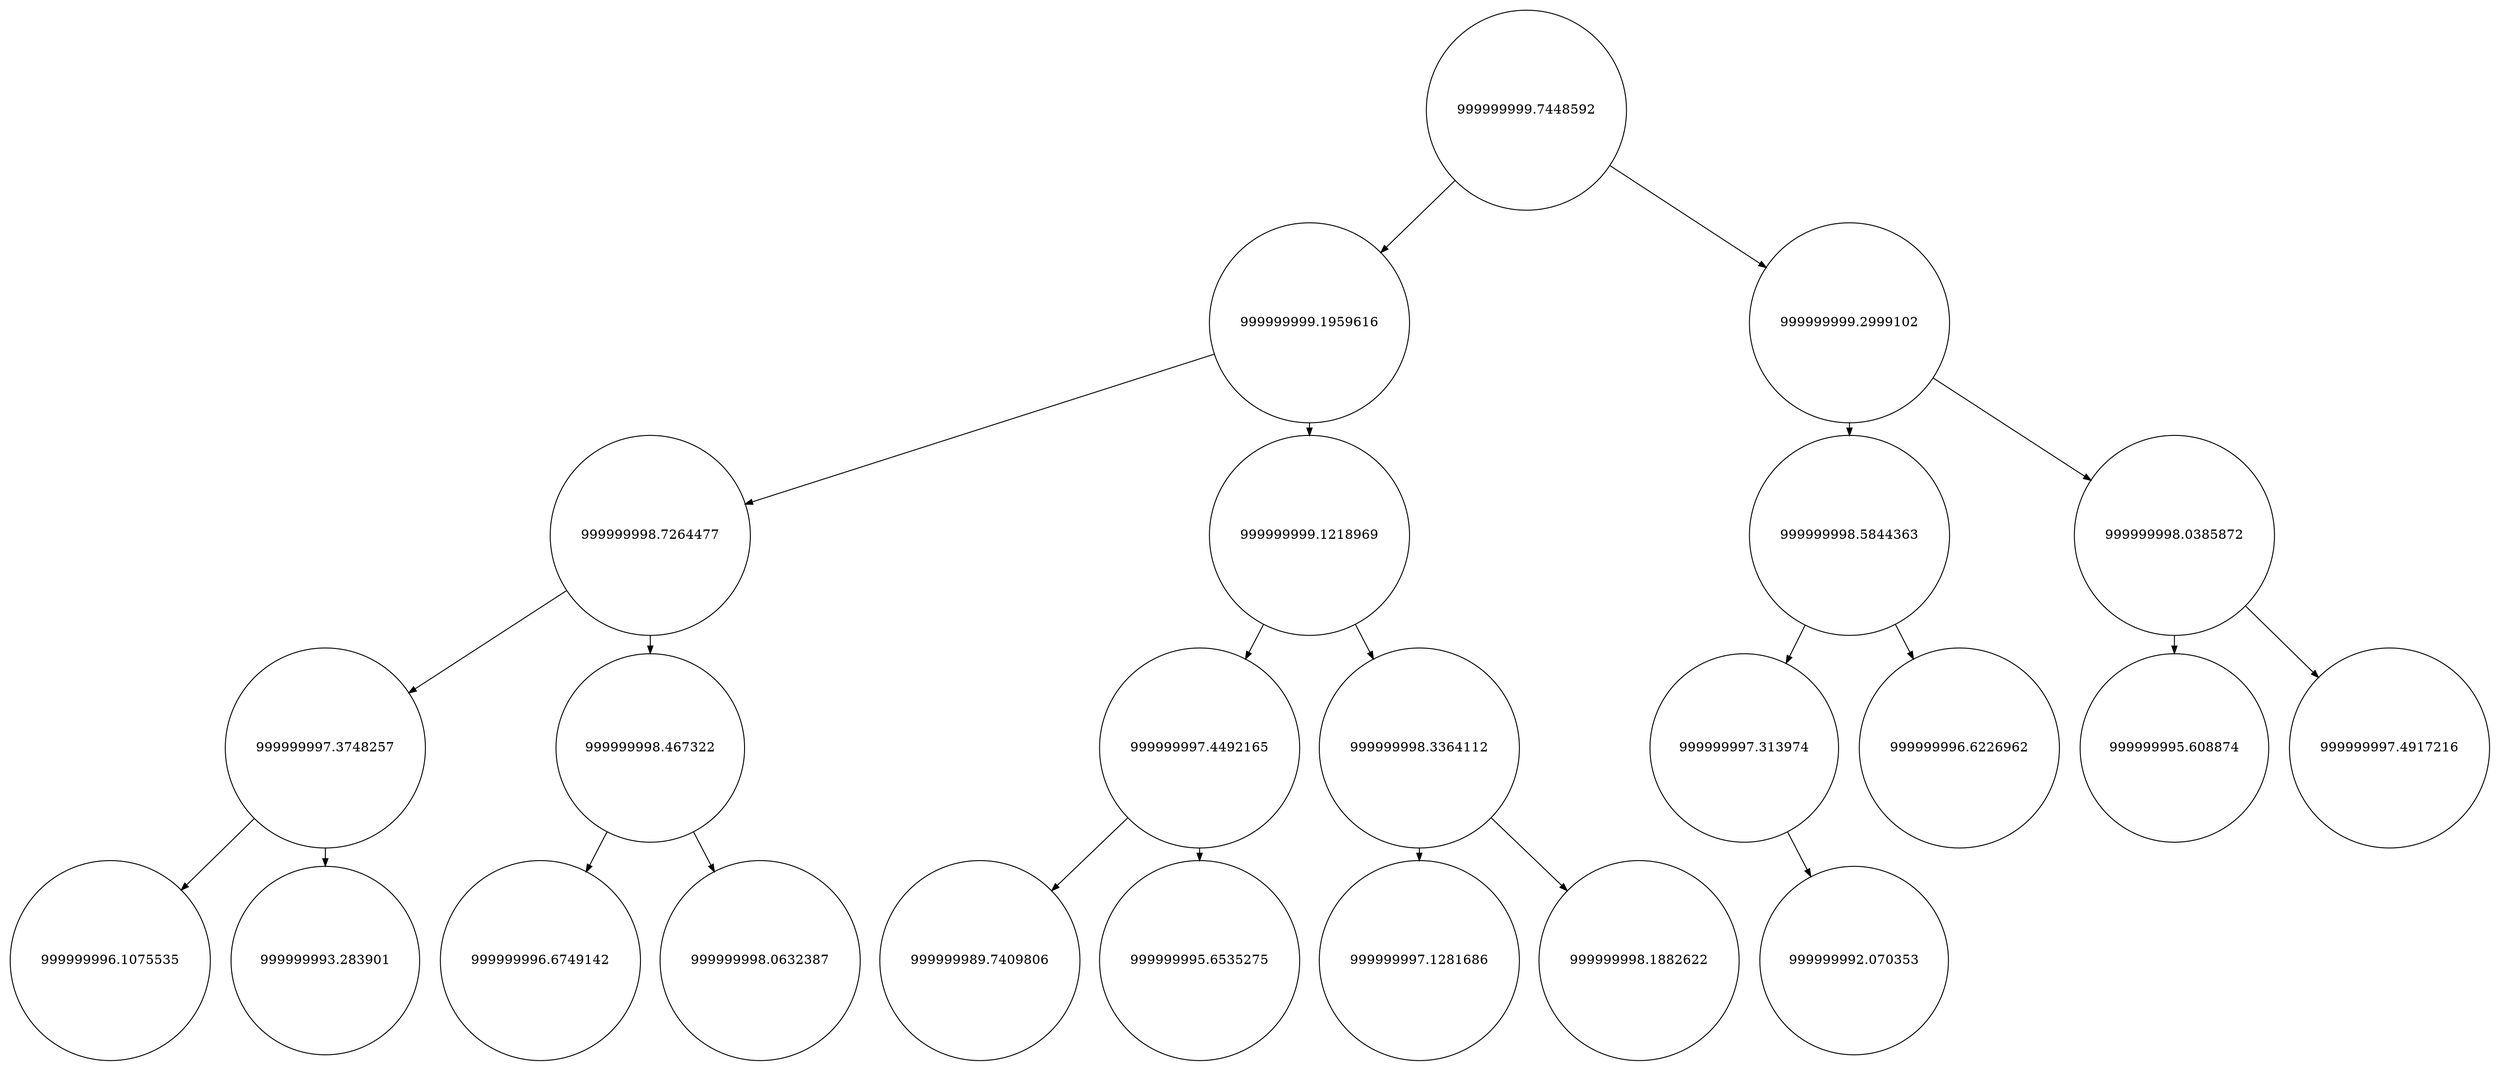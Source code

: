 
    digraph G {
    nodesep=0.3;
    ranksep=0.2;
    margin=0.1;
    node [shape=circle];
    edge [arrowsize=0.8];
    1 -> 2[side=left];
1 -> 3;
2 -> 4[side=left];
2 -> 5;
3 -> 6[side=left];
3 -> 7;
4 -> 8[side=left];
4 -> 9;
5 -> 10[side=left];
5 -> 11;
6 -> 12[side=left];
6 -> 13;
7 -> 14[side=left];
7 -> 15;
8 -> 16[side=left];
8 -> 17;
9 -> 18[side=left];
9 -> 19;
10 -> 20[side=left];
10 -> 21;
11 -> 22[side=left];
11 -> 23;
12 -> 24[side=left];
1[label="999999999.7448592"]
2[label="999999999.1959616"]
3[label="999999999.2999102"]
4[label="999999998.7264477"]
5[label="999999999.1218969"]
6[label="999999998.5844363"]
7[label="999999998.0385872"]
8[label="999999997.3748257"]
9[label="999999998.467322"]
10[label="999999997.4492165"]
11[label="999999998.3364112"]
12[label="999999997.313974"]
13[label="999999996.6226962"]
14[label="999999995.608874"]
15[label="999999997.4917216"]
16[label="999999996.1075535"]
17[label="999999993.283901"]
18[label="999999996.6749142"]
19[label="999999998.0632387"]
20[label="999999989.7409806"]
21[label="999999995.6535275"]
22[label="999999997.1281686"]
23[label="999999998.1882622"]
24[label="999999992.070353"]}